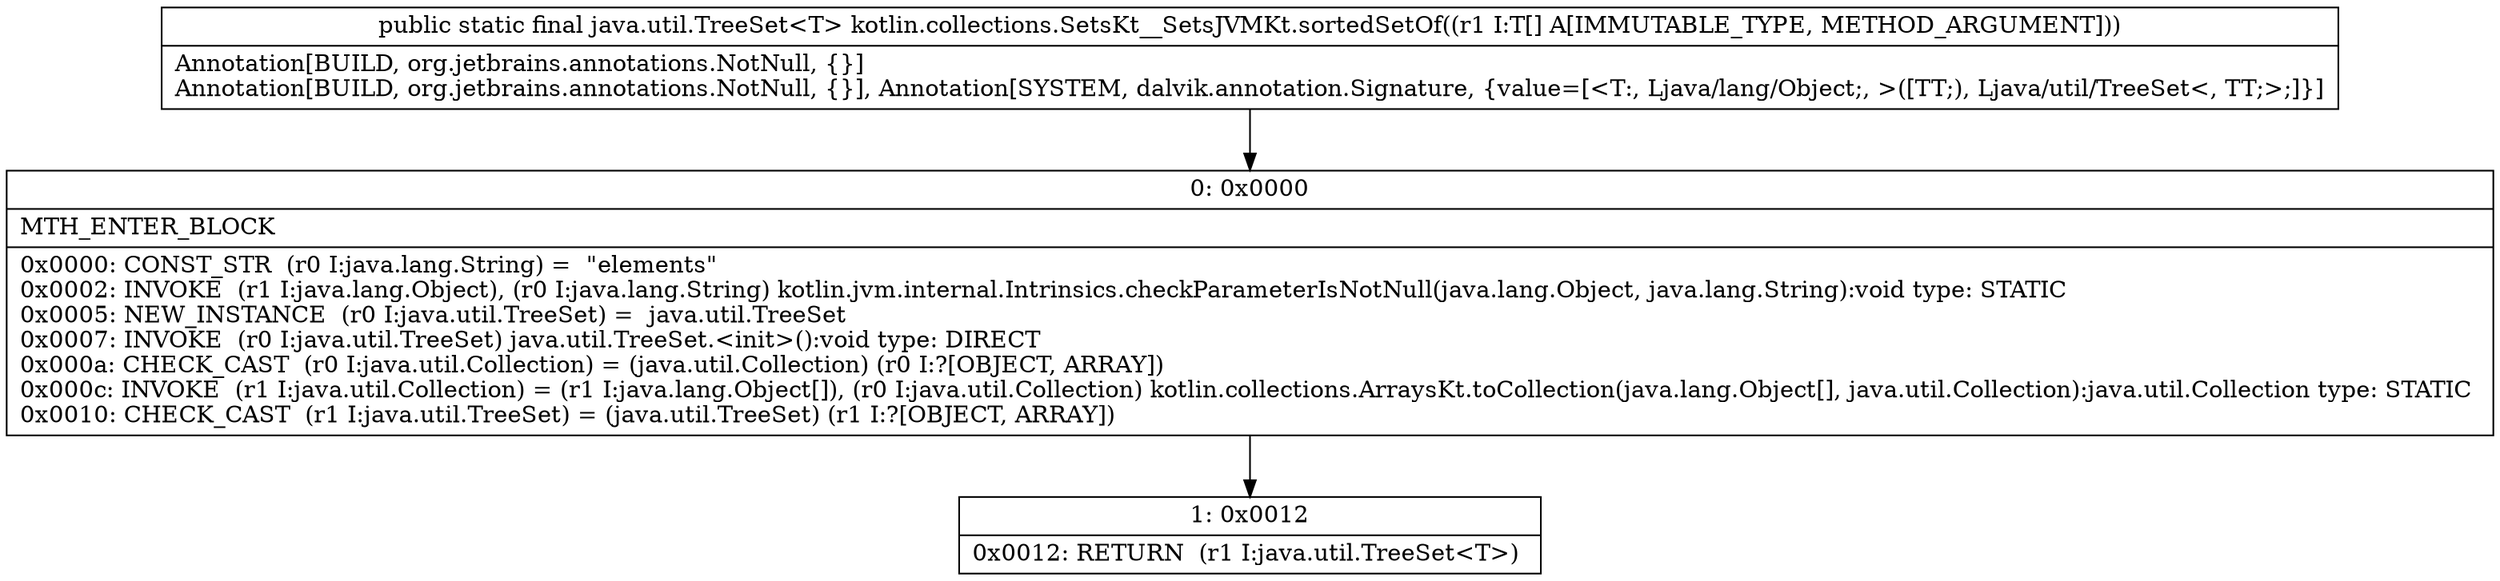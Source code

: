 digraph "CFG forkotlin.collections.SetsKt__SetsJVMKt.sortedSetOf([Ljava\/lang\/Object;)Ljava\/util\/TreeSet;" {
Node_0 [shape=record,label="{0\:\ 0x0000|MTH_ENTER_BLOCK\l|0x0000: CONST_STR  (r0 I:java.lang.String) =  \"elements\" \l0x0002: INVOKE  (r1 I:java.lang.Object), (r0 I:java.lang.String) kotlin.jvm.internal.Intrinsics.checkParameterIsNotNull(java.lang.Object, java.lang.String):void type: STATIC \l0x0005: NEW_INSTANCE  (r0 I:java.util.TreeSet) =  java.util.TreeSet \l0x0007: INVOKE  (r0 I:java.util.TreeSet) java.util.TreeSet.\<init\>():void type: DIRECT \l0x000a: CHECK_CAST  (r0 I:java.util.Collection) = (java.util.Collection) (r0 I:?[OBJECT, ARRAY]) \l0x000c: INVOKE  (r1 I:java.util.Collection) = (r1 I:java.lang.Object[]), (r0 I:java.util.Collection) kotlin.collections.ArraysKt.toCollection(java.lang.Object[], java.util.Collection):java.util.Collection type: STATIC \l0x0010: CHECK_CAST  (r1 I:java.util.TreeSet) = (java.util.TreeSet) (r1 I:?[OBJECT, ARRAY]) \l}"];
Node_1 [shape=record,label="{1\:\ 0x0012|0x0012: RETURN  (r1 I:java.util.TreeSet\<T\>) \l}"];
MethodNode[shape=record,label="{public static final java.util.TreeSet\<T\> kotlin.collections.SetsKt__SetsJVMKt.sortedSetOf((r1 I:T[] A[IMMUTABLE_TYPE, METHOD_ARGUMENT]))  | Annotation[BUILD, org.jetbrains.annotations.NotNull, \{\}]\lAnnotation[BUILD, org.jetbrains.annotations.NotNull, \{\}], Annotation[SYSTEM, dalvik.annotation.Signature, \{value=[\<T:, Ljava\/lang\/Object;, \>([TT;), Ljava\/util\/TreeSet\<, TT;\>;]\}]\l}"];
MethodNode -> Node_0;
Node_0 -> Node_1;
}

